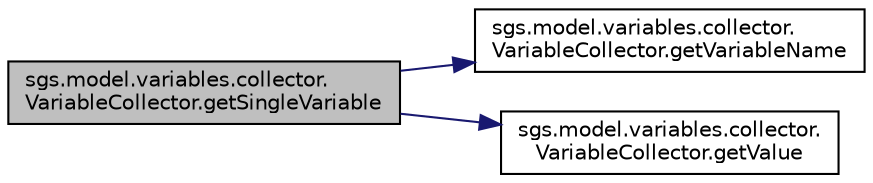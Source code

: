 digraph "sgs.model.variables.collector.VariableCollector.getSingleVariable"
{
  edge [fontname="Helvetica",fontsize="10",labelfontname="Helvetica",labelfontsize="10"];
  node [fontname="Helvetica",fontsize="10",shape=record];
  rankdir="LR";
  Node1 [label="sgs.model.variables.collector.\lVariableCollector.getSingleVariable",height=0.2,width=0.4,color="black", fillcolor="grey75", style="filled" fontcolor="black"];
  Node1 -> Node2 [color="midnightblue",fontsize="10",style="solid"];
  Node2 [label="sgs.model.variables.collector.\lVariableCollector.getVariableName",height=0.2,width=0.4,color="black", fillcolor="white", style="filled",URL="$classsgs_1_1model_1_1variables_1_1collector_1_1_variable_collector.html#adc69dc2f026ba66dd7838f970661c56a"];
  Node1 -> Node3 [color="midnightblue",fontsize="10",style="solid"];
  Node3 [label="sgs.model.variables.collector.\lVariableCollector.getValue",height=0.2,width=0.4,color="black", fillcolor="white", style="filled",URL="$classsgs_1_1model_1_1variables_1_1collector_1_1_variable_collector.html#aafa53635c29d137ed70912b31fe75e6a"];
}
